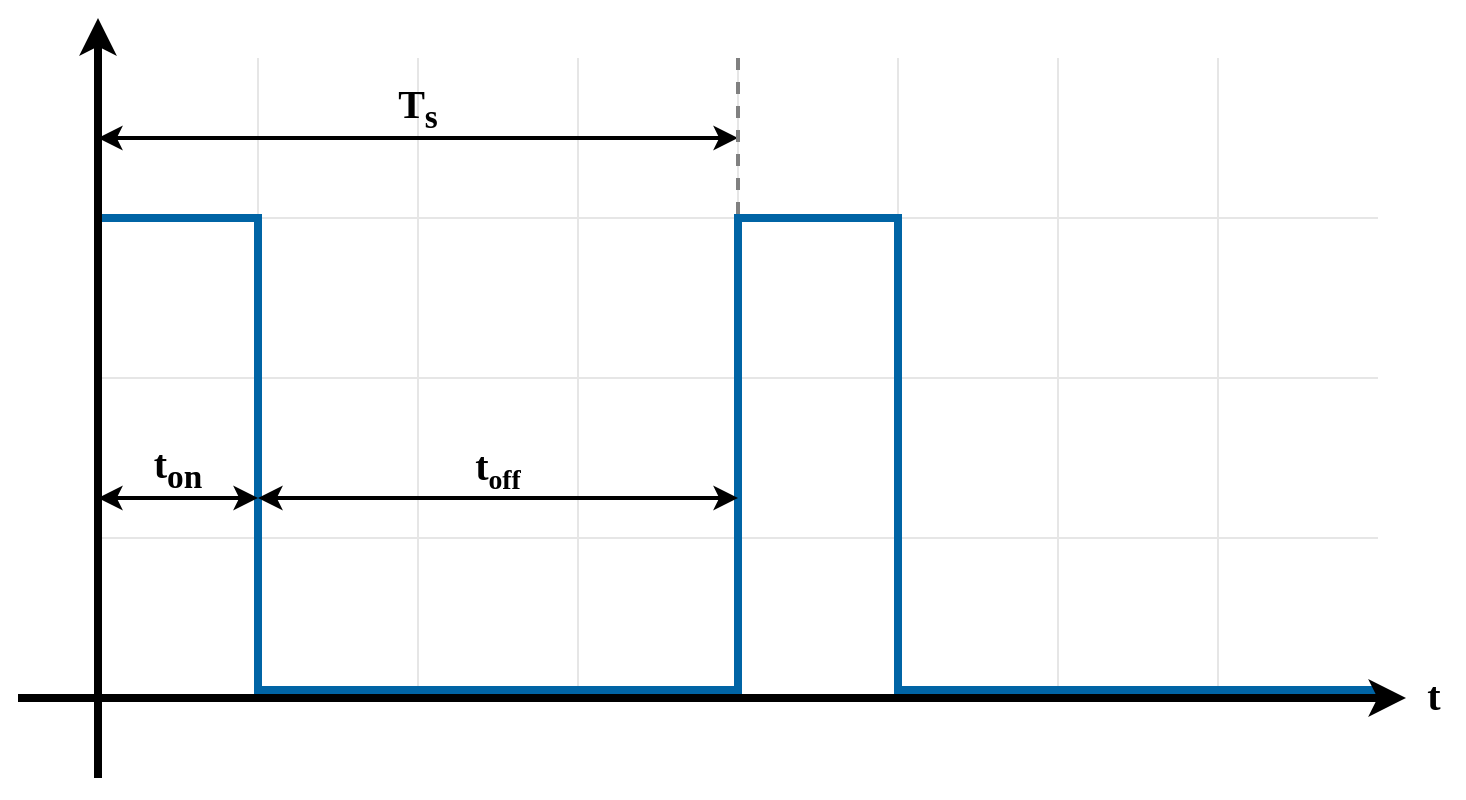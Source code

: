 <mxfile version="19.0.2" type="device"><diagram id="R3deqPgFzsMIZU0-lOzb" name="Page-1"><mxGraphModel dx="1185" dy="726" grid="1" gridSize="1" guides="1" tooltips="1" connect="1" arrows="1" fold="1" page="1" pageScale="1" pageWidth="1654" pageHeight="1169" math="0" shadow="0"><root><mxCell id="0"/><mxCell id="1" parent="0"/><mxCell id="VKe4Lqfvbw4aXehmYdvP-1" value="" style="group" parent="1" vertex="1" connectable="0"><mxGeometry x="400" y="440" width="640" height="320" as="geometry"/></mxCell><mxCell id="Wbh_S2lMEESeOE7ntAIb-5" value="" style="endArrow=none;html=1;rounded=0;strokeColor=#E6E6E6;" parent="VKe4Lqfvbw4aXehmYdvP-1" edge="1"><mxGeometry width="50" height="50" relative="1" as="geometry"><mxPoint x="320" y="320" as="sourcePoint"/><mxPoint x="320" as="targetPoint"/></mxGeometry></mxCell><mxCell id="Wbh_S2lMEESeOE7ntAIb-10" value="" style="endArrow=none;html=1;rounded=0;strokeColor=#E6E6E6;" parent="VKe4Lqfvbw4aXehmYdvP-1" edge="1"><mxGeometry width="50" height="50" relative="1" as="geometry"><mxPoint x="400" y="320" as="sourcePoint"/><mxPoint x="400" as="targetPoint"/></mxGeometry></mxCell><mxCell id="Wbh_S2lMEESeOE7ntAIb-2" value="" style="endArrow=none;html=1;rounded=0;strokeColor=#E6E6E6;" parent="VKe4Lqfvbw4aXehmYdvP-1" edge="1"><mxGeometry width="50" height="50" relative="1" as="geometry"><mxPoint x="160" y="320" as="sourcePoint"/><mxPoint x="160" as="targetPoint"/></mxGeometry></mxCell><mxCell id="Wbh_S2lMEESeOE7ntAIb-3" value="" style="endArrow=none;html=1;rounded=0;strokeColor=#E6E6E6;" parent="VKe4Lqfvbw4aXehmYdvP-1" edge="1"><mxGeometry width="50" height="50" relative="1" as="geometry"><mxPoint x="240" y="320" as="sourcePoint"/><mxPoint x="240" as="targetPoint"/></mxGeometry></mxCell><mxCell id="Wbh_S2lMEESeOE7ntAIb-4" value="" style="endArrow=none;html=1;rounded=0;strokeColor=#E6E6E6;" parent="VKe4Lqfvbw4aXehmYdvP-1" edge="1"><mxGeometry width="50" height="50" relative="1" as="geometry"><mxPoint x="80" y="320" as="sourcePoint"/><mxPoint x="80" as="targetPoint"/></mxGeometry></mxCell><mxCell id="Wbh_S2lMEESeOE7ntAIb-7" value="" style="endArrow=none;html=1;rounded=0;strokeColor=#E6E6E6;" parent="VKe4Lqfvbw4aXehmYdvP-1" edge="1"><mxGeometry width="50" height="50" relative="1" as="geometry"><mxPoint y="80" as="sourcePoint"/><mxPoint x="640" y="80" as="targetPoint"/></mxGeometry></mxCell><mxCell id="Wbh_S2lMEESeOE7ntAIb-8" value="" style="endArrow=none;html=1;rounded=0;strokeColor=#E6E6E6;" parent="VKe4Lqfvbw4aXehmYdvP-1" edge="1"><mxGeometry width="50" height="50" relative="1" as="geometry"><mxPoint x="480" y="320" as="sourcePoint"/><mxPoint x="480" as="targetPoint"/></mxGeometry></mxCell><mxCell id="Wbh_S2lMEESeOE7ntAIb-9" value="" style="endArrow=none;html=1;rounded=0;strokeColor=#E6E6E6;" parent="VKe4Lqfvbw4aXehmYdvP-1" edge="1"><mxGeometry width="50" height="50" relative="1" as="geometry"><mxPoint x="560" y="320" as="sourcePoint"/><mxPoint x="560" as="targetPoint"/></mxGeometry></mxCell><mxCell id="Wbh_S2lMEESeOE7ntAIb-12" value="" style="endArrow=none;html=1;rounded=0;strokeColor=#E6E6E6;" parent="VKe4Lqfvbw4aXehmYdvP-1" edge="1"><mxGeometry width="50" height="50" relative="1" as="geometry"><mxPoint y="160" as="sourcePoint"/><mxPoint x="640" y="160" as="targetPoint"/></mxGeometry></mxCell><mxCell id="Wbh_S2lMEESeOE7ntAIb-13" value="" style="endArrow=none;html=1;rounded=0;strokeColor=#E6E6E6;" parent="VKe4Lqfvbw4aXehmYdvP-1" edge="1"><mxGeometry width="50" height="50" relative="1" as="geometry"><mxPoint y="240" as="sourcePoint"/><mxPoint x="640" y="240" as="targetPoint"/></mxGeometry></mxCell><mxCell id="WyS7fUxMjFvyIehfAvjN-6" value="" style="endArrow=none;html=1;rounded=0;fontFamily=Montserrat;fontSize=20;strokeColor=#0064A5;strokeWidth=4;" parent="VKe4Lqfvbw4aXehmYdvP-1" edge="1"><mxGeometry width="50" height="50" relative="1" as="geometry"><mxPoint x="320" y="320" as="sourcePoint"/><mxPoint x="320" y="78" as="targetPoint"/></mxGeometry></mxCell><mxCell id="WyS7fUxMjFvyIehfAvjN-8" value="" style="endArrow=none;html=1;rounded=0;fontFamily=Montserrat;fontSize=20;strokeColor=#0064A5;strokeWidth=4;" parent="VKe4Lqfvbw4aXehmYdvP-1" edge="1"><mxGeometry width="50" height="50" relative="1" as="geometry"><mxPoint x="400" y="320" as="sourcePoint"/><mxPoint x="400" y="78" as="targetPoint"/></mxGeometry></mxCell><mxCell id="WyS7fUxMjFvyIehfAvjN-7" value="" style="endArrow=none;html=1;rounded=0;fontFamily=Montserrat;fontSize=20;strokeColor=#0064A5;strokeWidth=4;" parent="VKe4Lqfvbw4aXehmYdvP-1" edge="1"><mxGeometry width="50" height="50" relative="1" as="geometry"><mxPoint x="320" y="80" as="sourcePoint"/><mxPoint x="400" y="80" as="targetPoint"/></mxGeometry></mxCell><mxCell id="WyS7fUxMjFvyIehfAvjN-12" value="" style="endArrow=none;html=1;rounded=0;fontFamily=Montserrat;fontSize=20;strokeColor=#0064A5;strokeWidth=4;" parent="1" edge="1"><mxGeometry width="50" height="50" relative="1" as="geometry"><mxPoint x="799" y="756" as="sourcePoint"/><mxPoint x="1039" y="756" as="targetPoint"/></mxGeometry></mxCell><mxCell id="WyS7fUxMjFvyIehfAvjN-20" value="" style="endArrow=none;html=1;rounded=0;fontFamily=Montserrat;fontSize=20;strokeColor=#0064A5;strokeWidth=4;" parent="1" edge="1"><mxGeometry width="50" height="50" relative="1" as="geometry"><mxPoint x="480" y="759" as="sourcePoint"/><mxPoint x="480" y="518" as="targetPoint"/></mxGeometry></mxCell><mxCell id="WyS7fUxMjFvyIehfAvjN-19" value="" style="endArrow=none;html=1;rounded=0;fontFamily=Montserrat;fontSize=20;strokeColor=#0064A5;strokeWidth=4;" parent="1" edge="1"><mxGeometry width="50" height="50" relative="1" as="geometry"><mxPoint x="400" y="520" as="sourcePoint"/><mxPoint x="480" y="520" as="targetPoint"/></mxGeometry></mxCell><mxCell id="WyS7fUxMjFvyIehfAvjN-1" value="" style="endArrow=classic;html=1;rounded=0;strokeWidth=4;" parent="1" edge="1"><mxGeometry width="50" height="50" relative="1" as="geometry"><mxPoint x="400" y="800" as="sourcePoint"/><mxPoint x="400" y="420" as="targetPoint"/><Array as="points"><mxPoint x="400" y="610"/></Array></mxGeometry></mxCell><mxCell id="WyS7fUxMjFvyIehfAvjN-2" value="" style="endArrow=classic;html=1;rounded=0;strokeWidth=4;" parent="1" edge="1"><mxGeometry width="50" height="50" relative="1" as="geometry"><mxPoint x="360" y="760" as="sourcePoint"/><mxPoint x="1054" y="760" as="targetPoint"/></mxGeometry></mxCell><mxCell id="WyS7fUxMjFvyIehfAvjN-3" value="&lt;font style=&quot;font-size: 20px;&quot; face=&quot;Montserrat&quot;&gt;&lt;b&gt;t&lt;/b&gt;&lt;/font&gt;" style="text;html=1;strokeColor=none;fillColor=none;align=center;verticalAlign=middle;whiteSpace=wrap;rounded=0;" parent="1" vertex="1"><mxGeometry x="1053" y="738" width="30" height="40" as="geometry"/></mxCell><mxCell id="WyS7fUxMjFvyIehfAvjN-27" value="" style="endArrow=classic;startArrow=classic;html=1;rounded=0;fontFamily=Montserrat;fontSize=20;strokeColor=#000000;strokeWidth=2;" parent="1" edge="1"><mxGeometry width="50" height="50" relative="1" as="geometry"><mxPoint x="400" y="480" as="sourcePoint"/><mxPoint x="720" y="480" as="targetPoint"/></mxGeometry></mxCell><mxCell id="WyS7fUxMjFvyIehfAvjN-28" value="&lt;b&gt;T&lt;sub&gt;s&lt;/sub&gt;&lt;/b&gt;" style="text;html=1;strokeColor=none;fillColor=none;align=center;verticalAlign=middle;whiteSpace=wrap;rounded=0;fontFamily=Montserrat;fontSize=20;" parent="1" vertex="1"><mxGeometry x="530" y="450" width="60" height="30" as="geometry"/></mxCell><mxCell id="WyS7fUxMjFvyIehfAvjN-21" value="" style="endArrow=none;html=1;rounded=0;fontFamily=Montserrat;fontSize=20;strokeColor=#0064A5;strokeWidth=4;" parent="1" edge="1"><mxGeometry width="50" height="50" relative="1" as="geometry"><mxPoint x="480" y="756" as="sourcePoint"/><mxPoint x="720" y="756" as="targetPoint"/></mxGeometry></mxCell><mxCell id="WyS7fUxMjFvyIehfAvjN-32" value="" style="endArrow=classic;startArrow=classic;html=1;rounded=0;fontFamily=Montserrat;fontSize=20;strokeColor=#000000;strokeWidth=2;" parent="1" edge="1"><mxGeometry width="50" height="50" relative="1" as="geometry"><mxPoint x="480" y="660" as="sourcePoint"/><mxPoint x="720" y="660" as="targetPoint"/></mxGeometry></mxCell><mxCell id="WyS7fUxMjFvyIehfAvjN-33" value="&lt;b&gt;t&lt;span style=&quot;font-size: 16.667px;&quot;&gt;&lt;sub&gt;off&lt;/sub&gt;&lt;/span&gt;&lt;/b&gt;" style="text;html=1;strokeColor=none;fillColor=none;align=center;verticalAlign=middle;whiteSpace=wrap;rounded=0;fontFamily=Montserrat;fontSize=20;" parent="1" vertex="1"><mxGeometry x="570" y="630" width="60" height="30" as="geometry"/></mxCell><mxCell id="WyS7fUxMjFvyIehfAvjN-29" value="" style="endArrow=classic;startArrow=classic;html=1;rounded=0;fontFamily=Montserrat;fontSize=20;strokeColor=#000000;strokeWidth=2;" parent="1" edge="1"><mxGeometry width="50" height="50" relative="1" as="geometry"><mxPoint x="400" y="660" as="sourcePoint"/><mxPoint x="480" y="660" as="targetPoint"/></mxGeometry></mxCell><mxCell id="WyS7fUxMjFvyIehfAvjN-31" value="&lt;b&gt;t&lt;sub&gt;on&lt;/sub&gt;&lt;/b&gt;" style="text;html=1;strokeColor=none;fillColor=none;align=center;verticalAlign=middle;whiteSpace=wrap;rounded=0;fontFamily=Montserrat;fontSize=20;" parent="1" vertex="1"><mxGeometry x="410" y="630" width="60" height="30" as="geometry"/></mxCell><mxCell id="WyS7fUxMjFvyIehfAvjN-35" value="" style="endArrow=none;html=1;rounded=0;fontFamily=Montserrat;fontSize=20;strokeColor=#808080;strokeWidth=2;dashed=1;" parent="1" edge="1"><mxGeometry width="50" height="50" relative="1" as="geometry"><mxPoint x="720" y="518" as="sourcePoint"/><mxPoint x="720" y="440" as="targetPoint"/></mxGeometry></mxCell></root></mxGraphModel></diagram></mxfile>